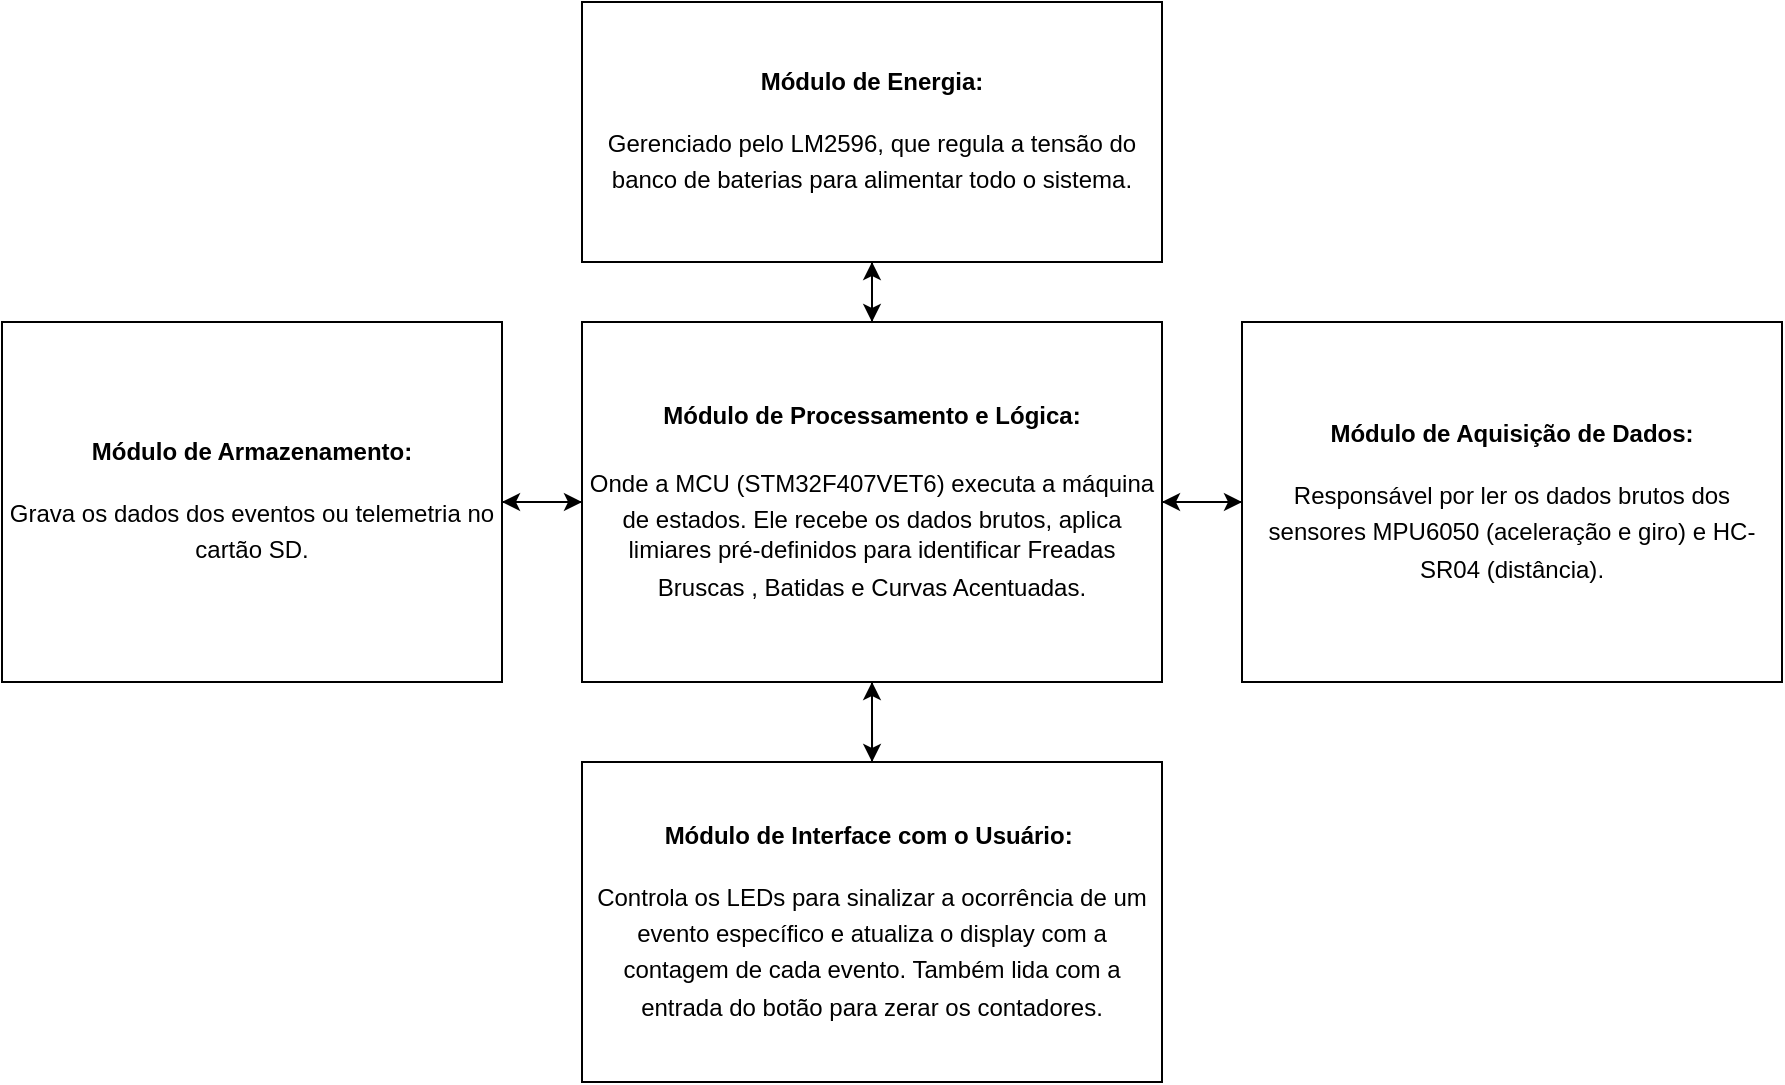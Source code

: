 <mxfile version="28.2.5">
  <diagram name="Página-1" id="ROg5EKTgSs7GguIDZbF6">
    <mxGraphModel dx="2253" dy="777" grid="1" gridSize="10" guides="1" tooltips="1" connect="1" arrows="1" fold="1" page="1" pageScale="1" pageWidth="827" pageHeight="1169" math="0" shadow="0">
      <root>
        <mxCell id="0" />
        <mxCell id="1" parent="0" />
        <mxCell id="D-SneVZFWni9FiUGrCQ--8" style="edgeStyle=orthogonalEdgeStyle;rounded=0;hachureGap=4;orthogonalLoop=1;jettySize=auto;html=1;exitX=0.5;exitY=1;exitDx=0;exitDy=0;fontFamily=Architects Daughter;fontSource=https%3A%2F%2Ffonts.googleapis.com%2Fcss%3Ffamily%3DArchitects%2BDaughter;" edge="1" parent="1" source="D-SneVZFWni9FiUGrCQ--1">
          <mxGeometry relative="1" as="geometry">
            <mxPoint x="195.038" y="420" as="targetPoint" />
          </mxGeometry>
        </mxCell>
        <mxCell id="D-SneVZFWni9FiUGrCQ--11" style="edgeStyle=orthogonalEdgeStyle;rounded=0;hachureGap=4;orthogonalLoop=1;jettySize=auto;html=1;exitX=0;exitY=0.5;exitDx=0;exitDy=0;entryX=1;entryY=0.5;entryDx=0;entryDy=0;fontFamily=Architects Daughter;fontSource=https%3A%2F%2Ffonts.googleapis.com%2Fcss%3Ffamily%3DArchitects%2BDaughter;" edge="1" parent="1" source="D-SneVZFWni9FiUGrCQ--1" target="D-SneVZFWni9FiUGrCQ--9">
          <mxGeometry relative="1" as="geometry" />
        </mxCell>
        <mxCell id="D-SneVZFWni9FiUGrCQ--14" style="edgeStyle=orthogonalEdgeStyle;rounded=0;hachureGap=4;orthogonalLoop=1;jettySize=auto;html=1;exitX=0.5;exitY=0;exitDx=0;exitDy=0;entryX=0.5;entryY=1;entryDx=0;entryDy=0;fontFamily=Architects Daughter;fontSource=https%3A%2F%2Ffonts.googleapis.com%2Fcss%3Ffamily%3DArchitects%2BDaughter;" edge="1" parent="1" source="D-SneVZFWni9FiUGrCQ--1" target="D-SneVZFWni9FiUGrCQ--12">
          <mxGeometry relative="1" as="geometry" />
        </mxCell>
        <mxCell id="D-SneVZFWni9FiUGrCQ--1" value="&lt;div&gt;&lt;font face=&quot;Helvetica&quot;&gt;&lt;b&gt;Módulo de Processamento e Lógica:&lt;/b&gt;&lt;/font&gt;&lt;/div&gt;&lt;div&gt;&lt;font face=&quot;Helvetica&quot;&gt;&lt;span class=&quot;citation-206 citation-end-206&quot;&gt;&amp;nbsp;&lt;/span&gt;&lt;/font&gt;&lt;/div&gt;&lt;div&gt;&lt;font face=&quot;Helvetica&quot;&gt;&lt;span class=&quot;citation-206 citation-end-206&quot;&gt;Onde a MCU (&lt;/span&gt;&lt;/font&gt;&lt;font face=&quot;Helvetica&quot;&gt;STM32F407VET6&lt;/font&gt;&lt;font face=&quot;Helvetica&quot;&gt;&lt;span class=&quot;citation-206 citation-end-206&quot;&gt;) &lt;sup data-turn-source-index=&quot;23&quot; class=&quot;superscript&quot;&gt;&lt;/sup&gt;&lt;/span&gt;&lt;span class=&quot;citation-205 citation-end-205&quot;&gt;executa a máquina de estados&lt;sup data-turn-source-index=&quot;24&quot; class=&quot;superscript&quot;&gt;&lt;/sup&gt;&lt;/span&gt;. &lt;span class=&quot;citation-204 citation-end-204&quot;&gt;Ele recebe os dados brutos, aplica limiares pré-definidos para identificar Freadas Bruscas &lt;sup data-turn-source-index=&quot;25&quot; class=&quot;superscript&quot;&gt;&lt;/sup&gt;&lt;/span&gt;&lt;span class=&quot;citation-203 citation-end-203&quot;&gt;, Batidas &lt;sup data-turn-source-index=&quot;26&quot; class=&quot;superscript&quot;&gt;&lt;/sup&gt;&lt;/span&gt;&lt;span class=&quot;citation-202 citation-end-202&quot;&gt;e Curvas Acentuadas&lt;sup data-turn-source-index=&quot;27&quot; class=&quot;superscript&quot;&gt;&lt;/sup&gt;&lt;/span&gt;.&lt;/font&gt;&lt;font face=&quot;Helvetica&quot;&gt;&lt;/font&gt;&lt;/div&gt;" style="rounded=0;whiteSpace=wrap;html=1;hachureGap=4;fontFamily=Architects Daughter;fontSource=https%3A%2F%2Ffonts.googleapis.com%2Fcss%3Ffamily%3DArchitects%2BDaughter;shadow=0;" vertex="1" parent="1">
          <mxGeometry x="50" y="200" width="290" height="180" as="geometry" />
        </mxCell>
        <mxCell id="D-SneVZFWni9FiUGrCQ--4" style="edgeStyle=orthogonalEdgeStyle;rounded=0;hachureGap=4;orthogonalLoop=1;jettySize=auto;html=1;entryX=1;entryY=0.5;entryDx=0;entryDy=0;fontFamily=Architects Daughter;fontSource=https%3A%2F%2Ffonts.googleapis.com%2Fcss%3Ffamily%3DArchitects%2BDaughter;" edge="1" parent="1" source="D-SneVZFWni9FiUGrCQ--2" target="D-SneVZFWni9FiUGrCQ--1">
          <mxGeometry relative="1" as="geometry" />
        </mxCell>
        <mxCell id="D-SneVZFWni9FiUGrCQ--2" value="&lt;font face=&quot;Helvetica&quot;&gt;&lt;b&gt;Módulo de Aquisição de Dados:&lt;/b&gt;&lt;/font&gt;&lt;div&gt;&lt;font face=&quot;Helvetica&quot;&gt;&lt;span class=&quot;citation-208 citation-end-208&quot;&gt;&lt;br&gt;&lt;/span&gt;&lt;/font&gt;&lt;/div&gt;&lt;div&gt;&lt;font face=&quot;Helvetica&quot;&gt;&lt;span class=&quot;citation-208 citation-end-208&quot;&gt; Responsável por ler os dados brutos dos sensores MPU6050 (aceleração e giro) &lt;sup data-turn-source-index=&quot;21&quot; class=&quot;superscript&quot;&gt;&lt;/sup&gt;&lt;/span&gt;&lt;span class=&quot;citation-207 citation-end-207&quot;&gt;e HC-SR04 (distância)&lt;sup data-turn-source-index=&quot;22&quot; class=&quot;superscript&quot;&gt;&lt;/sup&gt;&lt;/span&gt;.&lt;/font&gt;&lt;/div&gt;" style="rounded=0;whiteSpace=wrap;html=1;hachureGap=4;fontFamily=Architects Daughter;fontSource=https%3A%2F%2Ffonts.googleapis.com%2Fcss%3Ffamily%3DArchitects%2BDaughter;" vertex="1" parent="1">
          <mxGeometry x="380" y="200" width="270" height="180" as="geometry" />
        </mxCell>
        <mxCell id="D-SneVZFWni9FiUGrCQ--5" style="edgeStyle=orthogonalEdgeStyle;rounded=0;hachureGap=4;orthogonalLoop=1;jettySize=auto;html=1;exitX=1;exitY=0.5;exitDx=0;exitDy=0;entryX=0;entryY=0.5;entryDx=0;entryDy=0;fontFamily=Architects Daughter;fontSource=https%3A%2F%2Ffonts.googleapis.com%2Fcss%3Ffamily%3DArchitects%2BDaughter;" edge="1" parent="1" source="D-SneVZFWni9FiUGrCQ--1" target="D-SneVZFWni9FiUGrCQ--2">
          <mxGeometry relative="1" as="geometry" />
        </mxCell>
        <mxCell id="D-SneVZFWni9FiUGrCQ--7" style="edgeStyle=orthogonalEdgeStyle;rounded=0;hachureGap=4;orthogonalLoop=1;jettySize=auto;html=1;entryX=0.5;entryY=1;entryDx=0;entryDy=0;fontFamily=Architects Daughter;fontSource=https%3A%2F%2Ffonts.googleapis.com%2Fcss%3Ffamily%3DArchitects%2BDaughter;" edge="1" parent="1" source="D-SneVZFWni9FiUGrCQ--6" target="D-SneVZFWni9FiUGrCQ--1">
          <mxGeometry relative="1" as="geometry" />
        </mxCell>
        <mxCell id="D-SneVZFWni9FiUGrCQ--6" value="&lt;font face=&quot;Helvetica&quot;&gt;&lt;b&gt;Módulo de Interface com o Usuário:&lt;/b&gt;&lt;span class=&quot;citation-201 citation-end-201&quot;&gt;&amp;nbsp;&lt;/span&gt;&lt;/font&gt;&lt;div&gt;&lt;font face=&quot;Helvetica&quot;&gt;&lt;span class=&quot;citation-201 citation-end-201&quot;&gt;&lt;br&gt;&lt;/span&gt;&lt;/font&gt;&lt;/div&gt;&lt;div&gt;&lt;font face=&quot;Helvetica&quot;&gt;&lt;span class=&quot;citation-201 citation-end-201&quot;&gt;Controla os LEDs para sinalizar a ocorrência de um evento específico &lt;sup data-turn-source-index=&quot;28&quot; class=&quot;superscript&quot;&gt;&lt;/sup&gt;&lt;/span&gt;&lt;span class=&quot;citation-200 citation-end-200&quot;&gt;e atualiza o display com a contagem de cada evento&lt;sup data-turn-source-index=&quot;29&quot; class=&quot;superscript&quot;&gt;&lt;/sup&gt;&lt;/span&gt;. &lt;span class=&quot;citation-199 citation-end-199&quot;&gt;Também lida com a entrada do botão para zerar os contadores&lt;sup data-turn-source-index=&quot;30&quot; class=&quot;superscript&quot;&gt;&lt;/sup&gt;&lt;/span&gt;.&lt;/font&gt;&lt;/div&gt;" style="rounded=0;whiteSpace=wrap;html=1;hachureGap=4;fontFamily=Architects Daughter;fontSource=https%3A%2F%2Ffonts.googleapis.com%2Fcss%3Ffamily%3DArchitects%2BDaughter;" vertex="1" parent="1">
          <mxGeometry x="50" y="420" width="290" height="160" as="geometry" />
        </mxCell>
        <mxCell id="D-SneVZFWni9FiUGrCQ--10" style="edgeStyle=orthogonalEdgeStyle;rounded=0;hachureGap=4;orthogonalLoop=1;jettySize=auto;html=1;fontFamily=Architects Daughter;fontSource=https%3A%2F%2Ffonts.googleapis.com%2Fcss%3Ffamily%3DArchitects%2BDaughter;" edge="1" parent="1" source="D-SneVZFWni9FiUGrCQ--9" target="D-SneVZFWni9FiUGrCQ--1">
          <mxGeometry relative="1" as="geometry" />
        </mxCell>
        <mxCell id="D-SneVZFWni9FiUGrCQ--9" value="&lt;font face=&quot;Helvetica&quot;&gt;&lt;b&gt;Módulo de Armazenamento:&lt;/b&gt;&lt;/font&gt;&lt;div&gt;&lt;font face=&quot;Helvetica&quot;&gt;&lt;span class=&quot;citation-198 citation-end-198&quot;&gt;&lt;br&gt;&lt;/span&gt;&lt;/font&gt;&lt;/div&gt;&lt;div&gt;&lt;font face=&quot;Helvetica&quot;&gt;&lt;span class=&quot;citation-198 citation-end-198&quot;&gt; Grava os dados dos eventos ou telemetria no cartão SD&lt;sup data-turn-source-index=&quot;31&quot; class=&quot;superscript&quot;&gt;&lt;/sup&gt;&lt;/span&gt;.&lt;/font&gt;&lt;/div&gt;" style="rounded=0;whiteSpace=wrap;html=1;hachureGap=4;fontFamily=Architects Daughter;fontSource=https%3A%2F%2Ffonts.googleapis.com%2Fcss%3Ffamily%3DArchitects%2BDaughter;" vertex="1" parent="1">
          <mxGeometry x="-240" y="200" width="250" height="180" as="geometry" />
        </mxCell>
        <mxCell id="D-SneVZFWni9FiUGrCQ--13" style="edgeStyle=orthogonalEdgeStyle;rounded=0;hachureGap=4;orthogonalLoop=1;jettySize=auto;html=1;exitX=0.5;exitY=1;exitDx=0;exitDy=0;entryX=0.5;entryY=0;entryDx=0;entryDy=0;fontFamily=Architects Daughter;fontSource=https%3A%2F%2Ffonts.googleapis.com%2Fcss%3Ffamily%3DArchitects%2BDaughter;" edge="1" parent="1" source="D-SneVZFWni9FiUGrCQ--12" target="D-SneVZFWni9FiUGrCQ--1">
          <mxGeometry relative="1" as="geometry" />
        </mxCell>
        <mxCell id="D-SneVZFWni9FiUGrCQ--12" value="&lt;font face=&quot;Helvetica&quot;&gt;&lt;b&gt;Módulo de Energia:&lt;/b&gt;&lt;/font&gt;&lt;div&gt;&lt;font face=&quot;Helvetica&quot;&gt;&lt;span class=&quot;citation-197 citation-end-197&quot;&gt;&lt;br&gt;&lt;/span&gt;&lt;/font&gt;&lt;/div&gt;&lt;div&gt;&lt;font face=&quot;Helvetica&quot;&gt;&lt;span class=&quot;citation-197 citation-end-197&quot;&gt; Gerenciado pelo LM2596, que regula a tensão do banco de baterias para alimentar todo o sistema&lt;sup data-turn-source-index=&quot;32&quot; class=&quot;superscript&quot;&gt;&lt;/sup&gt;&lt;/span&gt;.&lt;/font&gt;&lt;/div&gt;" style="rounded=0;whiteSpace=wrap;html=1;hachureGap=4;fontFamily=Architects Daughter;fontSource=https%3A%2F%2Ffonts.googleapis.com%2Fcss%3Ffamily%3DArchitects%2BDaughter;" vertex="1" parent="1">
          <mxGeometry x="50" y="40" width="290" height="130" as="geometry" />
        </mxCell>
      </root>
    </mxGraphModel>
  </diagram>
</mxfile>
